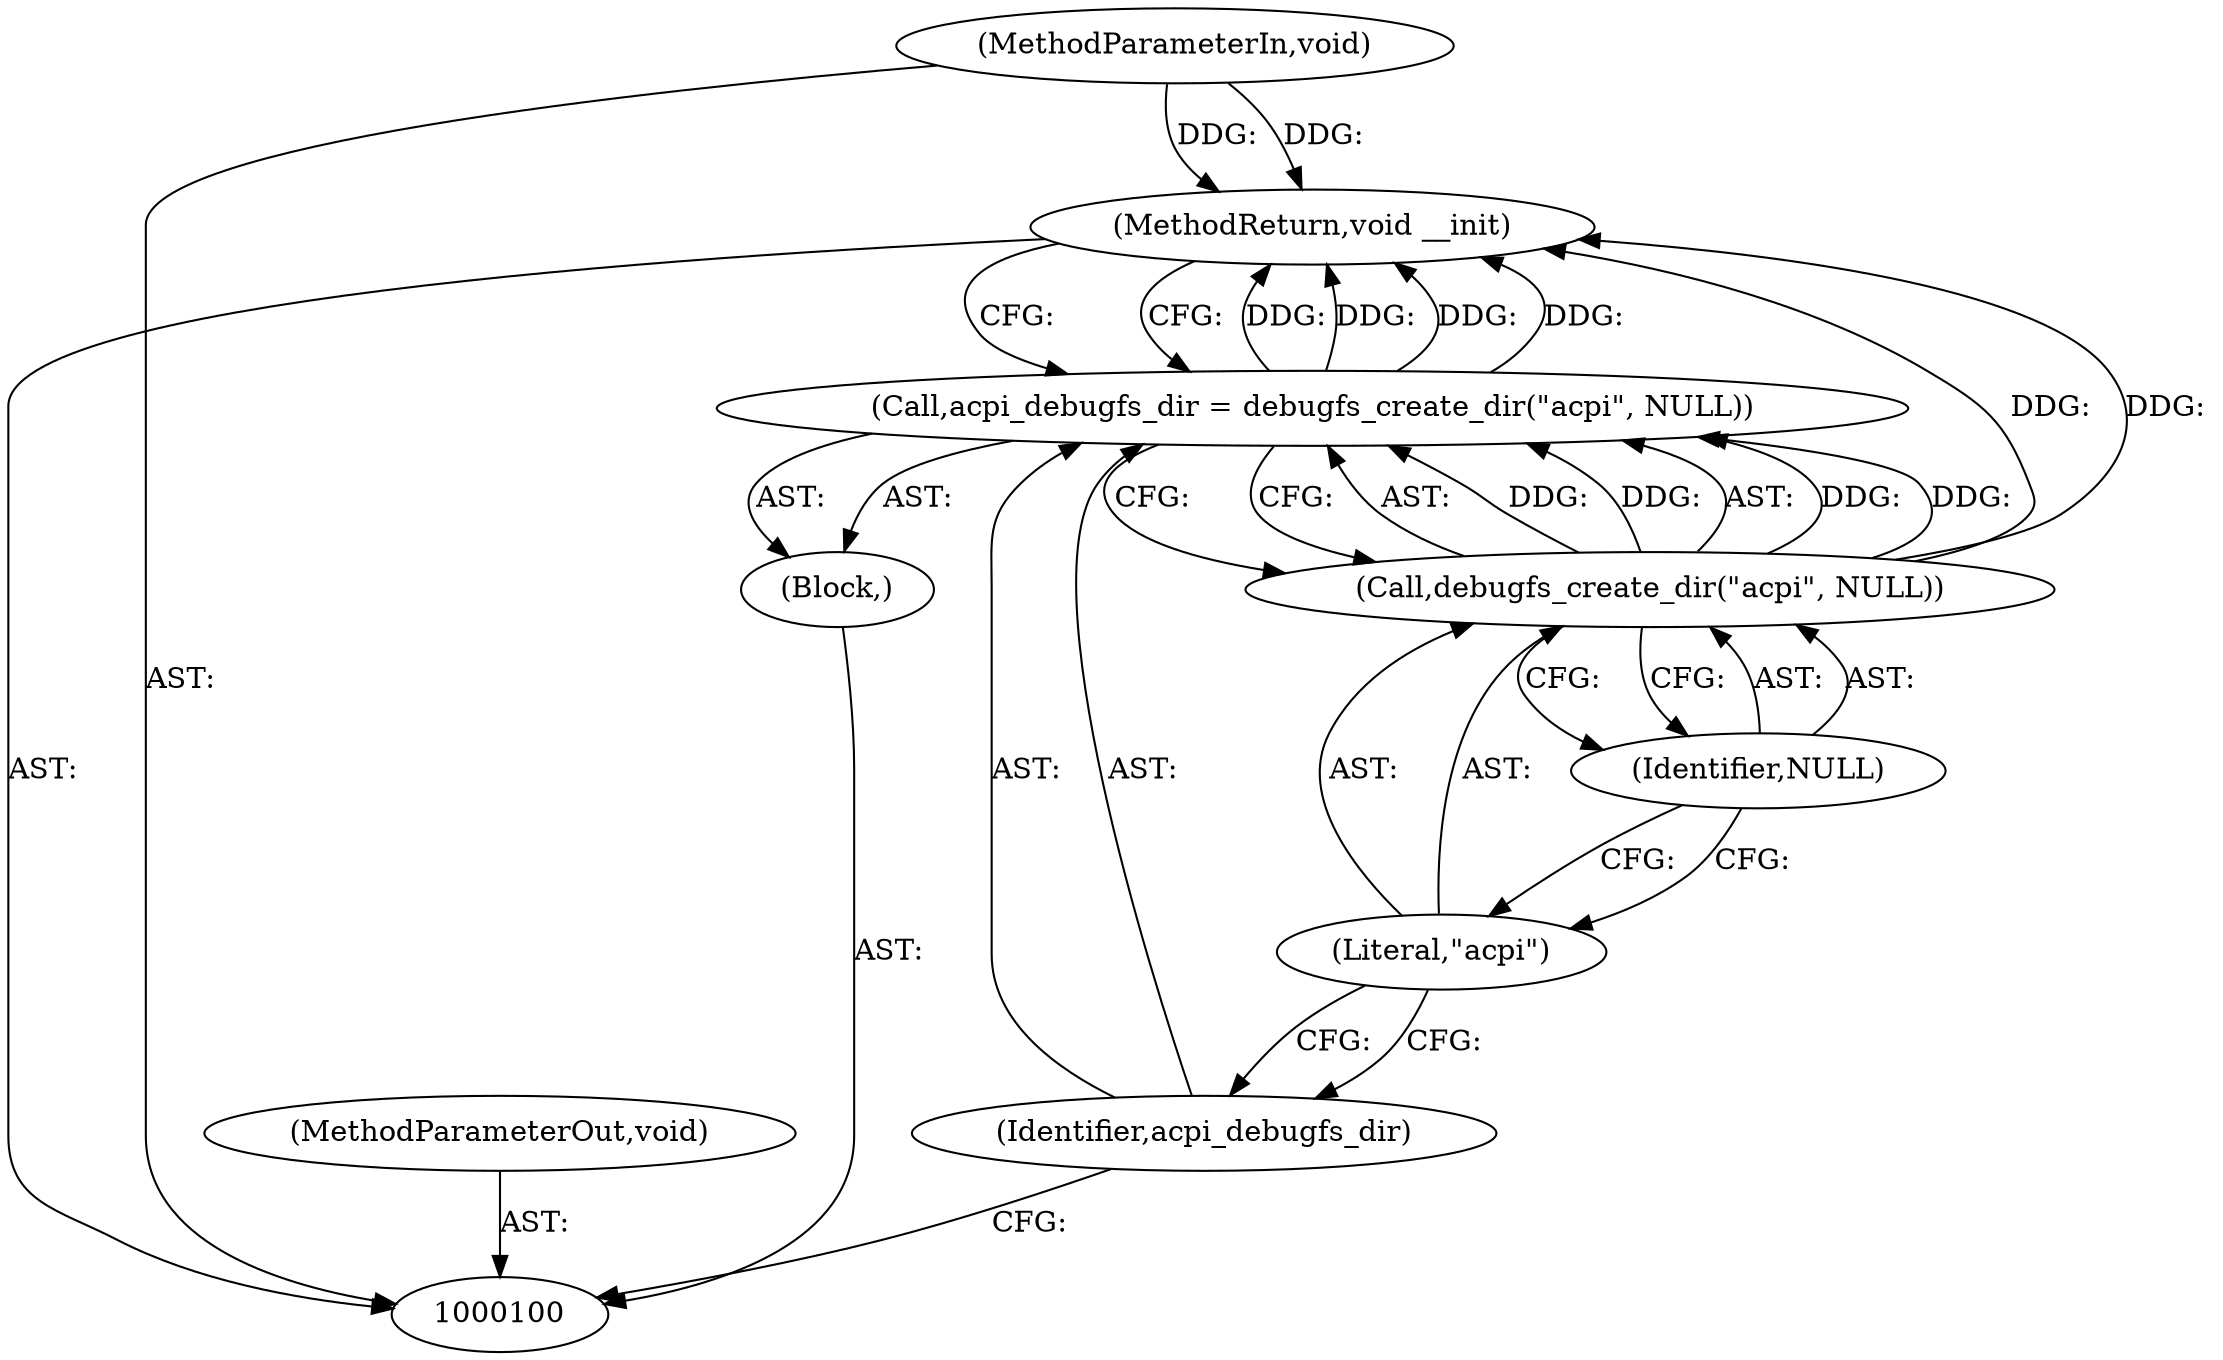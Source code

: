 digraph "0_linux_526b4af47f44148c9d665e57723ed9f86634c6e3_0" {
"1000108" [label="(MethodReturn,void __init)"];
"1000101" [label="(MethodParameterIn,void)"];
"1000124" [label="(MethodParameterOut,void)"];
"1000102" [label="(Block,)"];
"1000103" [label="(Call,acpi_debugfs_dir = debugfs_create_dir(\"acpi\", NULL))"];
"1000104" [label="(Identifier,acpi_debugfs_dir)"];
"1000105" [label="(Call,debugfs_create_dir(\"acpi\", NULL))"];
"1000106" [label="(Literal,\"acpi\")"];
"1000107" [label="(Identifier,NULL)"];
"1000108" -> "1000100"  [label="AST: "];
"1000108" -> "1000103"  [label="CFG: "];
"1000105" -> "1000108"  [label="DDG: "];
"1000103" -> "1000108"  [label="DDG: "];
"1000103" -> "1000108"  [label="DDG: "];
"1000101" -> "1000108"  [label="DDG: "];
"1000101" -> "1000100"  [label="AST: "];
"1000101" -> "1000108"  [label="DDG: "];
"1000124" -> "1000100"  [label="AST: "];
"1000102" -> "1000100"  [label="AST: "];
"1000103" -> "1000102"  [label="AST: "];
"1000103" -> "1000102"  [label="AST: "];
"1000103" -> "1000105"  [label="CFG: "];
"1000104" -> "1000103"  [label="AST: "];
"1000105" -> "1000103"  [label="AST: "];
"1000108" -> "1000103"  [label="CFG: "];
"1000103" -> "1000108"  [label="DDG: "];
"1000103" -> "1000108"  [label="DDG: "];
"1000105" -> "1000103"  [label="DDG: "];
"1000105" -> "1000103"  [label="DDG: "];
"1000104" -> "1000103"  [label="AST: "];
"1000104" -> "1000100"  [label="CFG: "];
"1000106" -> "1000104"  [label="CFG: "];
"1000105" -> "1000103"  [label="AST: "];
"1000105" -> "1000107"  [label="CFG: "];
"1000106" -> "1000105"  [label="AST: "];
"1000107" -> "1000105"  [label="AST: "];
"1000103" -> "1000105"  [label="CFG: "];
"1000105" -> "1000108"  [label="DDG: "];
"1000105" -> "1000103"  [label="DDG: "];
"1000105" -> "1000103"  [label="DDG: "];
"1000106" -> "1000105"  [label="AST: "];
"1000106" -> "1000104"  [label="CFG: "];
"1000107" -> "1000106"  [label="CFG: "];
"1000107" -> "1000105"  [label="AST: "];
"1000107" -> "1000106"  [label="CFG: "];
"1000105" -> "1000107"  [label="CFG: "];
}
